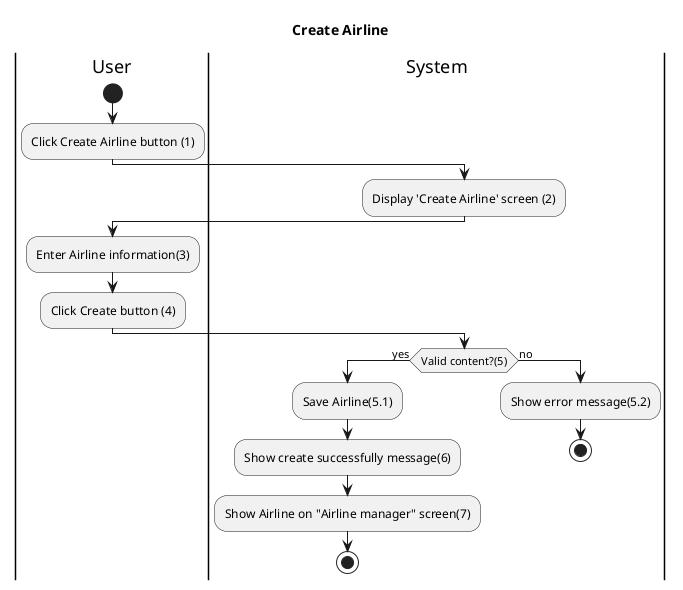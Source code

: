 @startuml Register Activity
title Create Airline
|User|
start
:Click Create Airline button (1);

|System|
:Display 'Create Airline' screen (2);

|User|
:Enter Airline information(3);
:Click Create button (4);

|System|

if(Valid content?(5))then (yes)
:Save Airline(5.1);
:Show create successfully message(6);
:Show Airline on "Airline manager" screen(7);
stop
else (no)
:Show error message(5.2);
|System|
stop
@enduml